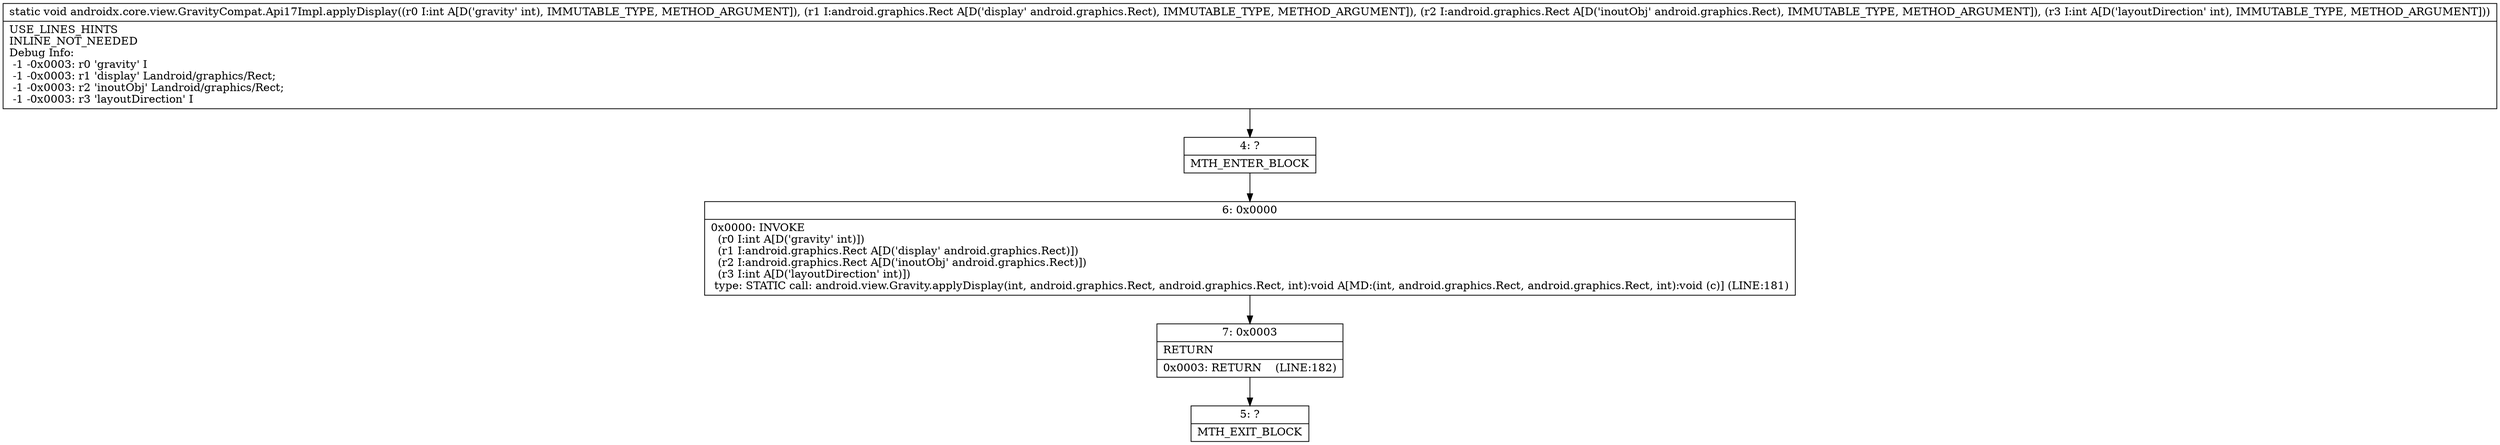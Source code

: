 digraph "CFG forandroidx.core.view.GravityCompat.Api17Impl.applyDisplay(ILandroid\/graphics\/Rect;Landroid\/graphics\/Rect;I)V" {
Node_4 [shape=record,label="{4\:\ ?|MTH_ENTER_BLOCK\l}"];
Node_6 [shape=record,label="{6\:\ 0x0000|0x0000: INVOKE  \l  (r0 I:int A[D('gravity' int)])\l  (r1 I:android.graphics.Rect A[D('display' android.graphics.Rect)])\l  (r2 I:android.graphics.Rect A[D('inoutObj' android.graphics.Rect)])\l  (r3 I:int A[D('layoutDirection' int)])\l type: STATIC call: android.view.Gravity.applyDisplay(int, android.graphics.Rect, android.graphics.Rect, int):void A[MD:(int, android.graphics.Rect, android.graphics.Rect, int):void (c)] (LINE:181)\l}"];
Node_7 [shape=record,label="{7\:\ 0x0003|RETURN\l|0x0003: RETURN    (LINE:182)\l}"];
Node_5 [shape=record,label="{5\:\ ?|MTH_EXIT_BLOCK\l}"];
MethodNode[shape=record,label="{static void androidx.core.view.GravityCompat.Api17Impl.applyDisplay((r0 I:int A[D('gravity' int), IMMUTABLE_TYPE, METHOD_ARGUMENT]), (r1 I:android.graphics.Rect A[D('display' android.graphics.Rect), IMMUTABLE_TYPE, METHOD_ARGUMENT]), (r2 I:android.graphics.Rect A[D('inoutObj' android.graphics.Rect), IMMUTABLE_TYPE, METHOD_ARGUMENT]), (r3 I:int A[D('layoutDirection' int), IMMUTABLE_TYPE, METHOD_ARGUMENT]))  | USE_LINES_HINTS\lINLINE_NOT_NEEDED\lDebug Info:\l  \-1 \-0x0003: r0 'gravity' I\l  \-1 \-0x0003: r1 'display' Landroid\/graphics\/Rect;\l  \-1 \-0x0003: r2 'inoutObj' Landroid\/graphics\/Rect;\l  \-1 \-0x0003: r3 'layoutDirection' I\l}"];
MethodNode -> Node_4;Node_4 -> Node_6;
Node_6 -> Node_7;
Node_7 -> Node_5;
}

